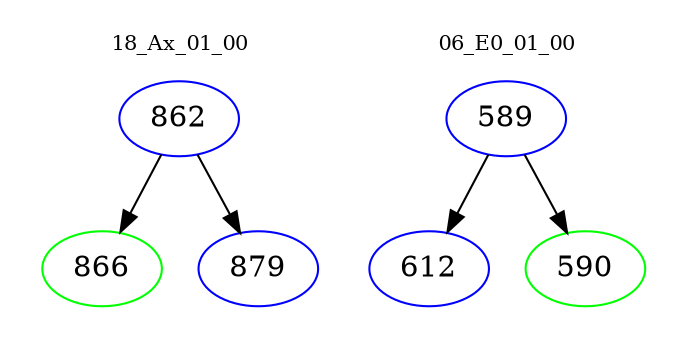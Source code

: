 digraph{
subgraph cluster_0 {
color = white
label = "18_Ax_01_00";
fontsize=10;
T0_862 [label="862", color="blue"]
T0_862 -> T0_866 [color="black"]
T0_866 [label="866", color="green"]
T0_862 -> T0_879 [color="black"]
T0_879 [label="879", color="blue"]
}
subgraph cluster_1 {
color = white
label = "06_E0_01_00";
fontsize=10;
T1_589 [label="589", color="blue"]
T1_589 -> T1_612 [color="black"]
T1_612 [label="612", color="blue"]
T1_589 -> T1_590 [color="black"]
T1_590 [label="590", color="green"]
}
}
